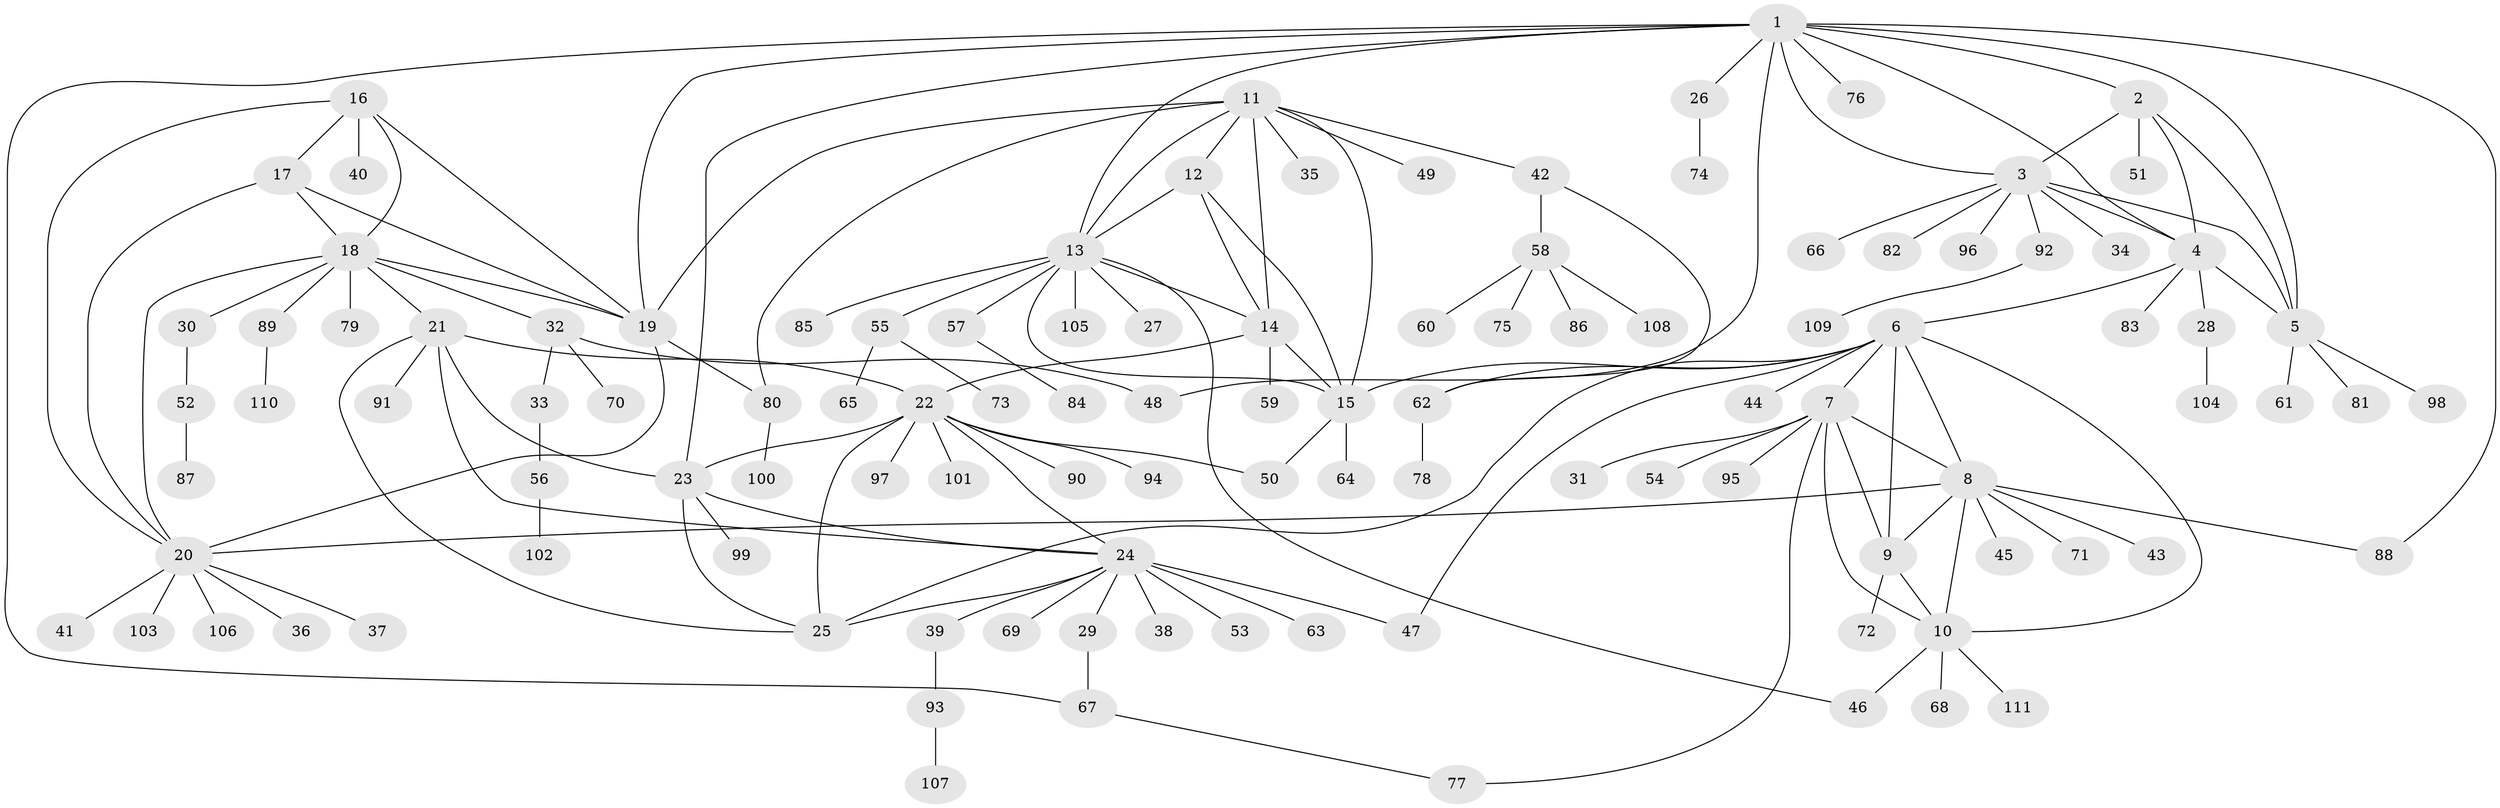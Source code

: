 // Generated by graph-tools (version 1.1) at 2025/50/03/09/25 03:50:32]
// undirected, 111 vertices, 155 edges
graph export_dot {
graph [start="1"]
  node [color=gray90,style=filled];
  1;
  2;
  3;
  4;
  5;
  6;
  7;
  8;
  9;
  10;
  11;
  12;
  13;
  14;
  15;
  16;
  17;
  18;
  19;
  20;
  21;
  22;
  23;
  24;
  25;
  26;
  27;
  28;
  29;
  30;
  31;
  32;
  33;
  34;
  35;
  36;
  37;
  38;
  39;
  40;
  41;
  42;
  43;
  44;
  45;
  46;
  47;
  48;
  49;
  50;
  51;
  52;
  53;
  54;
  55;
  56;
  57;
  58;
  59;
  60;
  61;
  62;
  63;
  64;
  65;
  66;
  67;
  68;
  69;
  70;
  71;
  72;
  73;
  74;
  75;
  76;
  77;
  78;
  79;
  80;
  81;
  82;
  83;
  84;
  85;
  86;
  87;
  88;
  89;
  90;
  91;
  92;
  93;
  94;
  95;
  96;
  97;
  98;
  99;
  100;
  101;
  102;
  103;
  104;
  105;
  106;
  107;
  108;
  109;
  110;
  111;
  1 -- 2;
  1 -- 3;
  1 -- 4;
  1 -- 5;
  1 -- 13;
  1 -- 19;
  1 -- 23;
  1 -- 26;
  1 -- 48;
  1 -- 67;
  1 -- 76;
  1 -- 88;
  2 -- 3;
  2 -- 4;
  2 -- 5;
  2 -- 51;
  3 -- 4;
  3 -- 5;
  3 -- 34;
  3 -- 66;
  3 -- 82;
  3 -- 92;
  3 -- 96;
  4 -- 5;
  4 -- 6;
  4 -- 28;
  4 -- 83;
  5 -- 61;
  5 -- 81;
  5 -- 98;
  6 -- 7;
  6 -- 8;
  6 -- 9;
  6 -- 10;
  6 -- 15;
  6 -- 25;
  6 -- 44;
  6 -- 47;
  6 -- 62;
  7 -- 8;
  7 -- 9;
  7 -- 10;
  7 -- 31;
  7 -- 54;
  7 -- 77;
  7 -- 95;
  8 -- 9;
  8 -- 10;
  8 -- 20;
  8 -- 43;
  8 -- 45;
  8 -- 71;
  8 -- 88;
  9 -- 10;
  9 -- 72;
  10 -- 46;
  10 -- 68;
  10 -- 111;
  11 -- 12;
  11 -- 13;
  11 -- 14;
  11 -- 15;
  11 -- 19;
  11 -- 35;
  11 -- 42;
  11 -- 49;
  11 -- 80;
  12 -- 13;
  12 -- 14;
  12 -- 15;
  13 -- 14;
  13 -- 15;
  13 -- 27;
  13 -- 46;
  13 -- 55;
  13 -- 57;
  13 -- 85;
  13 -- 105;
  14 -- 15;
  14 -- 22;
  14 -- 59;
  15 -- 50;
  15 -- 64;
  16 -- 17;
  16 -- 18;
  16 -- 19;
  16 -- 20;
  16 -- 40;
  17 -- 18;
  17 -- 19;
  17 -- 20;
  18 -- 19;
  18 -- 20;
  18 -- 21;
  18 -- 30;
  18 -- 32;
  18 -- 79;
  18 -- 89;
  19 -- 20;
  19 -- 80;
  20 -- 36;
  20 -- 37;
  20 -- 41;
  20 -- 103;
  20 -- 106;
  21 -- 22;
  21 -- 23;
  21 -- 24;
  21 -- 25;
  21 -- 91;
  22 -- 23;
  22 -- 24;
  22 -- 25;
  22 -- 50;
  22 -- 90;
  22 -- 94;
  22 -- 97;
  22 -- 101;
  23 -- 24;
  23 -- 25;
  23 -- 99;
  24 -- 25;
  24 -- 29;
  24 -- 38;
  24 -- 39;
  24 -- 47;
  24 -- 53;
  24 -- 63;
  24 -- 69;
  26 -- 74;
  28 -- 104;
  29 -- 67;
  30 -- 52;
  32 -- 33;
  32 -- 48;
  32 -- 70;
  33 -- 56;
  39 -- 93;
  42 -- 58;
  42 -- 62;
  52 -- 87;
  55 -- 65;
  55 -- 73;
  56 -- 102;
  57 -- 84;
  58 -- 60;
  58 -- 75;
  58 -- 86;
  58 -- 108;
  62 -- 78;
  67 -- 77;
  80 -- 100;
  89 -- 110;
  92 -- 109;
  93 -- 107;
}
